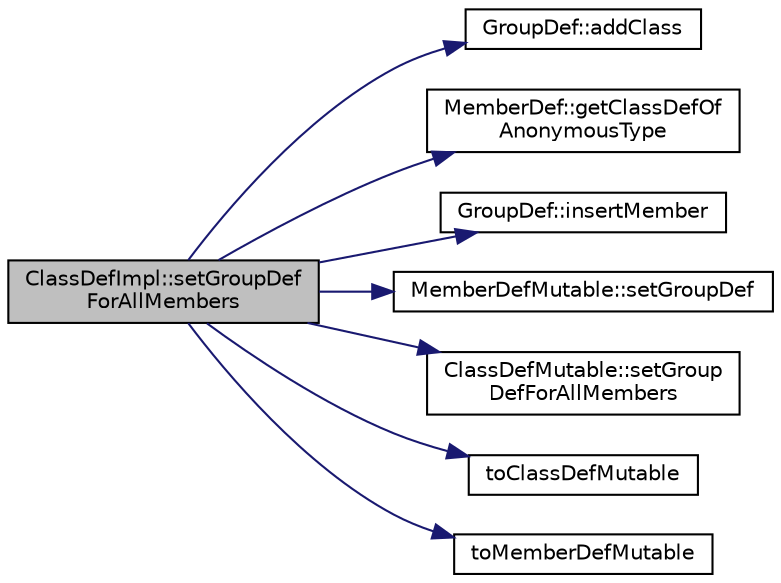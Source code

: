 digraph "ClassDefImpl::setGroupDefForAllMembers"
{
 // LATEX_PDF_SIZE
  edge [fontname="Helvetica",fontsize="10",labelfontname="Helvetica",labelfontsize="10"];
  node [fontname="Helvetica",fontsize="10",shape=record];
  rankdir="LR";
  Node1 [label="ClassDefImpl::setGroupDef\lForAllMembers",height=0.2,width=0.4,color="black", fillcolor="grey75", style="filled", fontcolor="black",tooltip=" "];
  Node1 -> Node2 [color="midnightblue",fontsize="10",style="solid",fontname="Helvetica"];
  Node2 [label="GroupDef::addClass",height=0.2,width=0.4,color="black", fillcolor="white", style="filled",URL="$classGroupDef.html#ae45ddb8cd0794f2b9763d660ef01cf03",tooltip=" "];
  Node1 -> Node3 [color="midnightblue",fontsize="10",style="solid",fontname="Helvetica"];
  Node3 [label="MemberDef::getClassDefOf\lAnonymousType",height=0.2,width=0.4,color="black", fillcolor="white", style="filled",URL="$classMemberDef.html#a90092536a05578d258ca1381e3176c88",tooltip=" "];
  Node1 -> Node4 [color="midnightblue",fontsize="10",style="solid",fontname="Helvetica"];
  Node4 [label="GroupDef::insertMember",height=0.2,width=0.4,color="black", fillcolor="white", style="filled",URL="$classGroupDef.html#a0bfa26b9f4fa02aa369796b4881ff1af",tooltip=" "];
  Node1 -> Node5 [color="midnightblue",fontsize="10",style="solid",fontname="Helvetica"];
  Node5 [label="MemberDefMutable::setGroupDef",height=0.2,width=0.4,color="black", fillcolor="white", style="filled",URL="$classMemberDefMutable.html#a6b4b95698619165c9c6ce99a1ca4ef58",tooltip=" "];
  Node1 -> Node6 [color="midnightblue",fontsize="10",style="solid",fontname="Helvetica"];
  Node6 [label="ClassDefMutable::setGroup\lDefForAllMembers",height=0.2,width=0.4,color="black", fillcolor="white", style="filled",URL="$classClassDefMutable.html#a587dbea5e2811999a97fcedbb5619eff",tooltip=" "];
  Node1 -> Node7 [color="midnightblue",fontsize="10",style="solid",fontname="Helvetica"];
  Node7 [label="toClassDefMutable",height=0.2,width=0.4,color="black", fillcolor="white", style="filled",URL="$classdef_8cpp.html#a2d0bf73f7801534e7e2b6e5fc03ed6f5",tooltip=" "];
  Node1 -> Node8 [color="midnightblue",fontsize="10",style="solid",fontname="Helvetica"];
  Node8 [label="toMemberDefMutable",height=0.2,width=0.4,color="black", fillcolor="white", style="filled",URL="$memberdef_8cpp.html#a9ea80ba313803ae565f05ce1c8eb6bb5",tooltip=" "];
}
